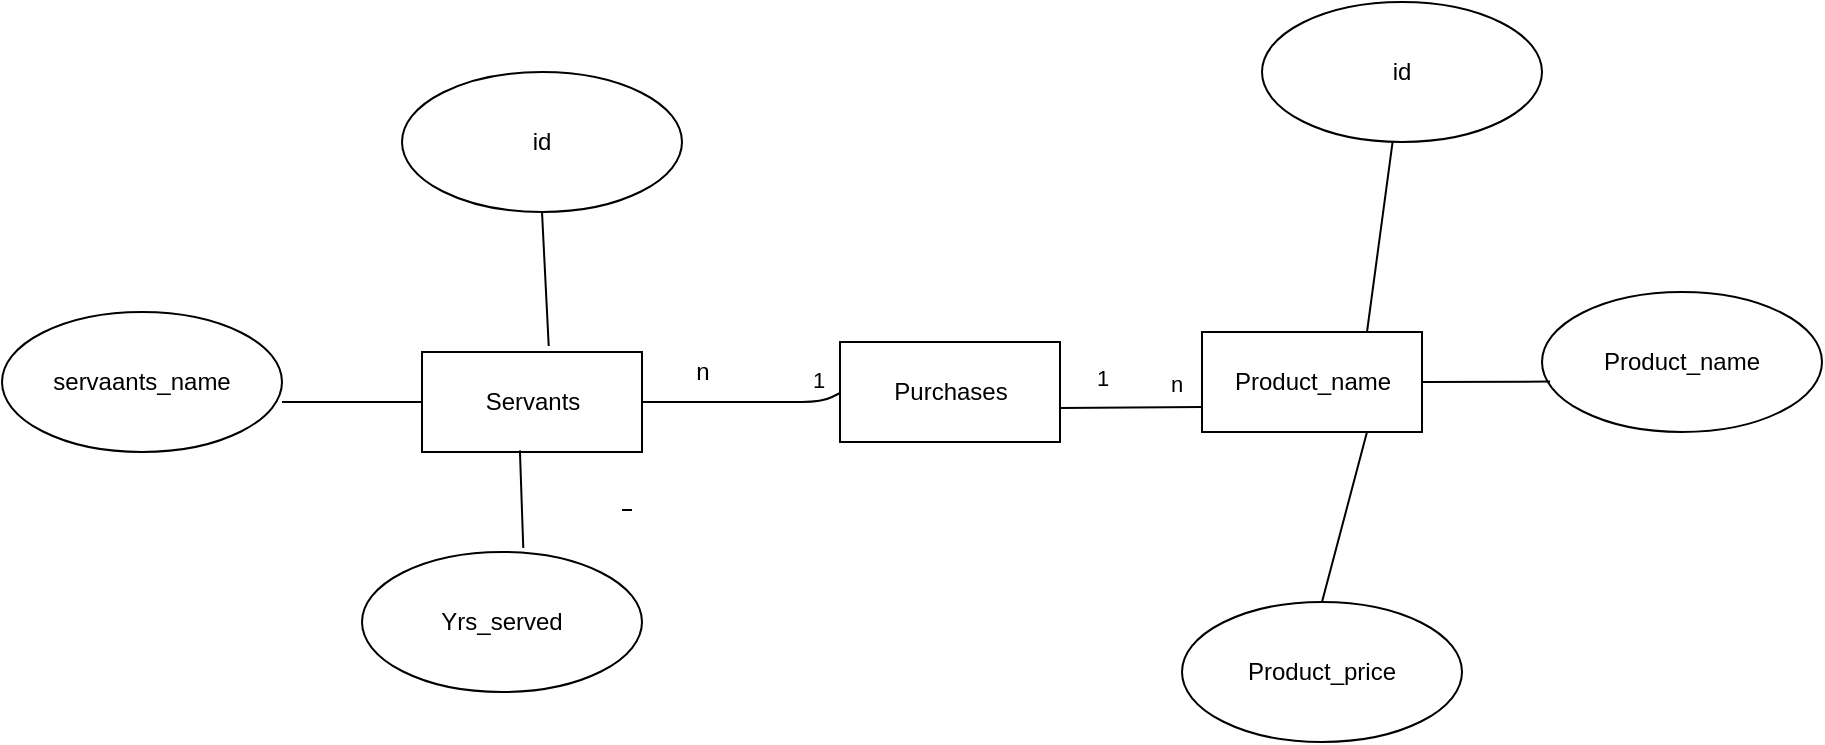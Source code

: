 <mxfile>
    <diagram id="xzKfJq7aABoRWpQAIAvF" name="1:n">
        <mxGraphModel dx="2057" dy="575" grid="1" gridSize="10" guides="1" tooltips="1" connect="1" arrows="1" fold="1" page="1" pageScale="1" pageWidth="827" pageHeight="1169" math="0" shadow="0">
            <root>
                <mxCell id="0"/>
                <mxCell id="1" parent="0"/>
                <mxCell id="2" value="Servants" style="html=1;" parent="1" vertex="1">
                    <mxGeometry x="150" y="215" width="110" height="50" as="geometry"/>
                </mxCell>
                <mxCell id="3" value="Yrs_served" style="ellipse;whiteSpace=wrap;html=1;" parent="1" vertex="1">
                    <mxGeometry x="120" y="315" width="140" height="70" as="geometry"/>
                </mxCell>
                <mxCell id="4" value="servaants_name" style="ellipse;whiteSpace=wrap;html=1;" parent="1" vertex="1">
                    <mxGeometry x="-60" y="195" width="140" height="70" as="geometry"/>
                </mxCell>
                <mxCell id="5" value="id" style="ellipse;whiteSpace=wrap;html=1;" parent="1" vertex="1">
                    <mxGeometry x="140" y="75" width="140" height="70" as="geometry"/>
                </mxCell>
                <mxCell id="10" value="" style="line;strokeWidth=1;fillColor=none;align=left;verticalAlign=middle;spacingTop=-1;spacingLeft=3;spacingRight=3;rotatable=0;labelPosition=right;points=[];portConstraint=eastwest;" parent="1" vertex="1">
                    <mxGeometry x="250" y="290" width="5" height="8" as="geometry"/>
                </mxCell>
                <mxCell id="27" value="" style="endArrow=none;html=1;exitX=0;exitY=0.5;exitDx=0;exitDy=0;" parent="1" source="2" edge="1">
                    <mxGeometry width="50" height="50" relative="1" as="geometry">
                        <mxPoint x="245" y="320" as="sourcePoint"/>
                        <mxPoint x="80" y="240" as="targetPoint"/>
                        <Array as="points"/>
                    </mxGeometry>
                </mxCell>
                <mxCell id="31" value="" style="endArrow=none;html=1;exitX=1;exitY=0.5;exitDx=0;exitDy=0;entryX=0;entryY=0.5;entryDx=0;entryDy=0;" parent="1" source="2" edge="1">
                    <mxGeometry width="50" height="50" relative="1" as="geometry">
                        <mxPoint x="250" y="310" as="sourcePoint"/>
                        <mxPoint x="360" y="235" as="targetPoint"/>
                        <Array as="points">
                            <mxPoint x="350" y="240"/>
                        </Array>
                    </mxGeometry>
                </mxCell>
                <mxCell id="mCjxzCWeh64ZnXBvf9Z7-48" value="1" style="edgeLabel;html=1;align=center;verticalAlign=middle;resizable=0;points=[];" vertex="1" connectable="0" parent="31">
                    <mxGeometry x="0.74" relative="1" as="geometry">
                        <mxPoint y="-11" as="offset"/>
                    </mxGeometry>
                </mxCell>
                <mxCell id="32" value="" style="endArrow=none;html=1;entryX=0;entryY=0.75;entryDx=0;entryDy=0;" parent="1" edge="1" target="33">
                    <mxGeometry width="50" height="50" relative="1" as="geometry">
                        <mxPoint x="469" y="243" as="sourcePoint"/>
                        <mxPoint x="490" y="235" as="targetPoint"/>
                    </mxGeometry>
                </mxCell>
                <mxCell id="43" value="1" style="edgeLabel;html=1;align=center;verticalAlign=middle;resizable=0;points=[];" vertex="1" connectable="0" parent="32">
                    <mxGeometry x="-0.416" y="-2" relative="1" as="geometry">
                        <mxPoint y="-17" as="offset"/>
                    </mxGeometry>
                </mxCell>
                <mxCell id="mCjxzCWeh64ZnXBvf9Z7-45" value="n" style="edgeLabel;html=1;align=center;verticalAlign=middle;resizable=0;points=[];" vertex="1" connectable="0" parent="32">
                    <mxGeometry x="0.613" y="2" relative="1" as="geometry">
                        <mxPoint y="-10" as="offset"/>
                    </mxGeometry>
                </mxCell>
                <mxCell id="33" value="Product_name" style="html=1;" parent="1" vertex="1">
                    <mxGeometry x="540" y="205" width="110" height="50" as="geometry"/>
                </mxCell>
                <mxCell id="34" value="Product_price" style="ellipse;whiteSpace=wrap;html=1;" parent="1" vertex="1">
                    <mxGeometry x="530" y="340" width="140" height="70" as="geometry"/>
                </mxCell>
                <mxCell id="35" value="Product_name" style="ellipse;whiteSpace=wrap;html=1;" parent="1" vertex="1">
                    <mxGeometry x="710" y="185" width="140" height="70" as="geometry"/>
                </mxCell>
                <mxCell id="36" value="id" style="ellipse;whiteSpace=wrap;html=1;" parent="1" vertex="1">
                    <mxGeometry x="570" y="40" width="140" height="70" as="geometry"/>
                </mxCell>
                <mxCell id="38" value="" style="endArrow=none;html=1;exitX=0.5;exitY=0;exitDx=0;exitDy=0;entryX=0.75;entryY=1;entryDx=0;entryDy=0;" parent="1" source="34" edge="1" target="33">
                    <mxGeometry width="50" height="50" relative="1" as="geometry">
                        <mxPoint x="450" y="245" as="sourcePoint"/>
                        <mxPoint x="540" y="260" as="targetPoint"/>
                        <Array as="points"/>
                    </mxGeometry>
                </mxCell>
                <mxCell id="40" value="" style="endArrow=none;html=1;exitX=0.029;exitY=0.64;exitDx=0;exitDy=0;entryX=1;entryY=0.5;entryDx=0;entryDy=0;exitPerimeter=0;" parent="1" source="35" target="33" edge="1">
                    <mxGeometry width="50" height="50" relative="1" as="geometry">
                        <mxPoint x="550" y="315" as="sourcePoint"/>
                        <mxPoint x="550" y="270" as="targetPoint"/>
                    </mxGeometry>
                </mxCell>
                <mxCell id="41" value="n" style="text;html=1;align=center;verticalAlign=middle;resizable=0;points=[];autosize=1;strokeColor=none;" vertex="1" parent="1">
                    <mxGeometry x="280" y="215" width="20" height="20" as="geometry"/>
                </mxCell>
                <mxCell id="mCjxzCWeh64ZnXBvf9Z7-43" value="Purchases" style="html=1;" vertex="1" parent="1">
                    <mxGeometry x="359" y="210" width="110" height="50" as="geometry"/>
                </mxCell>
                <mxCell id="mCjxzCWeh64ZnXBvf9Z7-44" value="" style="endArrow=none;html=1;exitX=0.75;exitY=0;exitDx=0;exitDy=0;" edge="1" parent="1" source="33" target="36">
                    <mxGeometry width="50" height="50" relative="1" as="geometry">
                        <mxPoint x="610" y="350" as="sourcePoint"/>
                        <mxPoint x="632.5" y="265" as="targetPoint"/>
                        <Array as="points"/>
                    </mxGeometry>
                </mxCell>
                <mxCell id="mCjxzCWeh64ZnXBvf9Z7-46" value="" style="endArrow=none;html=1;exitX=0.445;exitY=0.984;exitDx=0;exitDy=0;exitPerimeter=0;entryX=0.576;entryY=-0.029;entryDx=0;entryDy=0;entryPerimeter=0;" edge="1" parent="1" source="2" target="3">
                    <mxGeometry width="50" height="50" relative="1" as="geometry">
                        <mxPoint x="80" y="255" as="sourcePoint"/>
                        <mxPoint x="10" y="255" as="targetPoint"/>
                        <Array as="points"/>
                    </mxGeometry>
                </mxCell>
                <mxCell id="mCjxzCWeh64ZnXBvf9Z7-47" value="" style="endArrow=none;html=1;exitX=0.5;exitY=1;exitDx=0;exitDy=0;entryX=0.576;entryY=-0.06;entryDx=0;entryDy=0;entryPerimeter=0;" edge="1" parent="1" source="5" target="2">
                    <mxGeometry width="50" height="50" relative="1" as="geometry">
                        <mxPoint x="120" y="160" as="sourcePoint"/>
                        <mxPoint x="120" y="330" as="targetPoint"/>
                        <Array as="points"/>
                    </mxGeometry>
                </mxCell>
            </root>
        </mxGraphModel>
    </diagram>
    <diagram id="U9Hq0UiD3ov71J5-YHMf" name="n-m">
        <mxGraphModel dx="2057" dy="575" grid="1" gridSize="10" guides="1" tooltips="1" connect="1" arrows="1" fold="1" page="1" pageScale="1" pageWidth="827" pageHeight="1169" math="0" shadow="0">
            <root>
                <mxCell id="0dKKNHjVSamOcggypegO-0"/>
                <mxCell id="0dKKNHjVSamOcggypegO-1" parent="0dKKNHjVSamOcggypegO-0"/>
                <mxCell id="SuX-pM7GJRxNu7OX0AhO-0" value="cats" style="html=1;" vertex="1" parent="0dKKNHjVSamOcggypegO-1">
                    <mxGeometry x="180" y="210" width="110" height="50" as="geometry"/>
                </mxCell>
                <mxCell id="SuX-pM7GJRxNu7OX0AhO-1" value="fur_color" style="ellipse;whiteSpace=wrap;html=1;" vertex="1" parent="0dKKNHjVSamOcggypegO-1">
                    <mxGeometry x="165" y="310" width="140" height="70" as="geometry"/>
                </mxCell>
                <mxCell id="SuX-pM7GJRxNu7OX0AhO-2" value="cat_name" style="ellipse;whiteSpace=wrap;html=1;" vertex="1" parent="0dKKNHjVSamOcggypegO-1">
                    <mxGeometry x="-15" y="200" width="140" height="70" as="geometry"/>
                </mxCell>
                <mxCell id="SuX-pM7GJRxNu7OX0AhO-3" value="id" style="ellipse;whiteSpace=wrap;html=1;" vertex="1" parent="0dKKNHjVSamOcggypegO-1">
                    <mxGeometry x="165" y="100" width="140" height="70" as="geometry"/>
                </mxCell>
                <mxCell id="SuX-pM7GJRxNu7OX0AhO-4" value="" style="line;strokeWidth=1;fillColor=none;align=left;verticalAlign=middle;spacingTop=-1;spacingLeft=3;spacingRight=3;rotatable=0;labelPosition=right;points=[];portConstraint=eastwest;" vertex="1" parent="0dKKNHjVSamOcggypegO-1">
                    <mxGeometry x="250" y="290" width="5" height="8" as="geometry"/>
                </mxCell>
                <mxCell id="SuX-pM7GJRxNu7OX0AhO-5" value="" style="endArrow=none;html=1;entryX=0.5;entryY=0;entryDx=0;entryDy=0;" edge="1" parent="0dKKNHjVSamOcggypegO-1" target="SuX-pM7GJRxNu7OX0AhO-0">
                    <mxGeometry width="50" height="50" relative="1" as="geometry">
                        <mxPoint x="235" y="170" as="sourcePoint"/>
                        <mxPoint x="235" y="205" as="targetPoint"/>
                        <Array as="points">
                            <mxPoint x="235" y="170"/>
                        </Array>
                    </mxGeometry>
                </mxCell>
                <mxCell id="SuX-pM7GJRxNu7OX0AhO-6" value="" style="endArrow=none;html=1;entryX=1;entryY=0.5;entryDx=0;entryDy=0;exitX=0;exitY=0.5;exitDx=0;exitDy=0;" edge="1" parent="0dKKNHjVSamOcggypegO-1" source="SuX-pM7GJRxNu7OX0AhO-0" target="SuX-pM7GJRxNu7OX0AhO-2">
                    <mxGeometry width="50" height="50" relative="1" as="geometry">
                        <mxPoint x="245" y="320" as="sourcePoint"/>
                        <mxPoint x="245" y="270" as="targetPoint"/>
                    </mxGeometry>
                </mxCell>
                <mxCell id="SuX-pM7GJRxNu7OX0AhO-7" value="" style="endArrow=none;html=1;entryX=0.5;entryY=1;entryDx=0;entryDy=0;" edge="1" parent="0dKKNHjVSamOcggypegO-1" target="SuX-pM7GJRxNu7OX0AhO-0">
                    <mxGeometry width="50" height="50" relative="1" as="geometry">
                        <mxPoint x="235" y="309" as="sourcePoint"/>
                        <mxPoint x="300" y="260" as="targetPoint"/>
                    </mxGeometry>
                </mxCell>
                <mxCell id="SuX-pM7GJRxNu7OX0AhO-8" value="has a" style="rhombus;whiteSpace=wrap;html=1;" vertex="1" parent="0dKKNHjVSamOcggypegO-1">
                    <mxGeometry x="360" y="195" width="80" height="80" as="geometry"/>
                </mxCell>
                <mxCell id="SuX-pM7GJRxNu7OX0AhO-9" value="" style="endArrow=none;html=1;exitX=1;exitY=0.5;exitDx=0;exitDy=0;entryX=0;entryY=0.5;entryDx=0;entryDy=0;" edge="1" parent="0dKKNHjVSamOcggypegO-1" source="SuX-pM7GJRxNu7OX0AhO-0" target="SuX-pM7GJRxNu7OX0AhO-8">
                    <mxGeometry width="50" height="50" relative="1" as="geometry">
                        <mxPoint x="250" y="310" as="sourcePoint"/>
                        <mxPoint x="300" y="260" as="targetPoint"/>
                    </mxGeometry>
                </mxCell>
                <mxCell id="SuX-pM7GJRxNu7OX0AhO-10" value="" style="endArrow=none;html=1;exitX=1;exitY=0.5;exitDx=0;exitDy=0;" edge="1" parent="0dKKNHjVSamOcggypegO-1" source="SuX-pM7GJRxNu7OX0AhO-8">
                    <mxGeometry width="50" height="50" relative="1" as="geometry">
                        <mxPoint x="300" y="245" as="sourcePoint"/>
                        <mxPoint x="490" y="235" as="targetPoint"/>
                    </mxGeometry>
                </mxCell>
                <mxCell id="SuX-pM7GJRxNu7OX0AhO-11" value="n" style="edgeLabel;html=1;align=center;verticalAlign=middle;resizable=0;points=[];" vertex="1" connectable="0" parent="SuX-pM7GJRxNu7OX0AhO-10">
                    <mxGeometry x="-0.416" y="-2" relative="1" as="geometry">
                        <mxPoint y="-17" as="offset"/>
                    </mxGeometry>
                </mxCell>
                <mxCell id="SuX-pM7GJRxNu7OX0AhO-12" value="kittens" style="html=1;" vertex="1" parent="0dKKNHjVSamOcggypegO-1">
                    <mxGeometry x="485" y="205" width="110" height="50" as="geometry"/>
                </mxCell>
                <mxCell id="SuX-pM7GJRxNu7OX0AhO-13" value="fur_color" style="ellipse;whiteSpace=wrap;html=1;" vertex="1" parent="0dKKNHjVSamOcggypegO-1">
                    <mxGeometry x="470" y="305" width="140" height="70" as="geometry"/>
                </mxCell>
                <mxCell id="SuX-pM7GJRxNu7OX0AhO-14" value="Kitten_name" style="ellipse;whiteSpace=wrap;html=1;" vertex="1" parent="0dKKNHjVSamOcggypegO-1">
                    <mxGeometry x="630" y="185" width="140" height="70" as="geometry"/>
                </mxCell>
                <mxCell id="SuX-pM7GJRxNu7OX0AhO-15" value="id" style="ellipse;whiteSpace=wrap;html=1;" vertex="1" parent="0dKKNHjVSamOcggypegO-1">
                    <mxGeometry x="470" y="95" width="140" height="70" as="geometry"/>
                </mxCell>
                <mxCell id="SuX-pM7GJRxNu7OX0AhO-16" value="" style="endArrow=none;html=1;entryX=0.5;entryY=0;entryDx=0;entryDy=0;" edge="1" parent="0dKKNHjVSamOcggypegO-1" source="SuX-pM7GJRxNu7OX0AhO-15" target="SuX-pM7GJRxNu7OX0AhO-12">
                    <mxGeometry width="50" height="50" relative="1" as="geometry">
                        <mxPoint x="300" y="245" as="sourcePoint"/>
                        <mxPoint x="370" y="245" as="targetPoint"/>
                    </mxGeometry>
                </mxCell>
                <mxCell id="SuX-pM7GJRxNu7OX0AhO-17" value="" style="endArrow=none;html=1;exitX=0.5;exitY=0;exitDx=0;exitDy=0;" edge="1" parent="0dKKNHjVSamOcggypegO-1" source="SuX-pM7GJRxNu7OX0AhO-13">
                    <mxGeometry width="50" height="50" relative="1" as="geometry">
                        <mxPoint x="450" y="245" as="sourcePoint"/>
                        <mxPoint x="540" y="260" as="targetPoint"/>
                    </mxGeometry>
                </mxCell>
                <mxCell id="SuX-pM7GJRxNu7OX0AhO-18" value="" style="endArrow=none;html=1;exitX=0.029;exitY=0.64;exitDx=0;exitDy=0;entryX=1;entryY=0.5;entryDx=0;entryDy=0;exitPerimeter=0;" edge="1" parent="0dKKNHjVSamOcggypegO-1" source="SuX-pM7GJRxNu7OX0AhO-14" target="SuX-pM7GJRxNu7OX0AhO-12">
                    <mxGeometry width="50" height="50" relative="1" as="geometry">
                        <mxPoint x="550" y="315" as="sourcePoint"/>
                        <mxPoint x="550" y="270" as="targetPoint"/>
                    </mxGeometry>
                </mxCell>
                <mxCell id="SuX-pM7GJRxNu7OX0AhO-19" value="1" style="text;html=1;align=center;verticalAlign=middle;resizable=0;points=[];autosize=1;strokeColor=none;" vertex="1" parent="0dKKNHjVSamOcggypegO-1">
                    <mxGeometry x="320" y="210" width="20" height="20" as="geometry"/>
                </mxCell>
            </root>
        </mxGraphModel>
    </diagram>
</mxfile>
